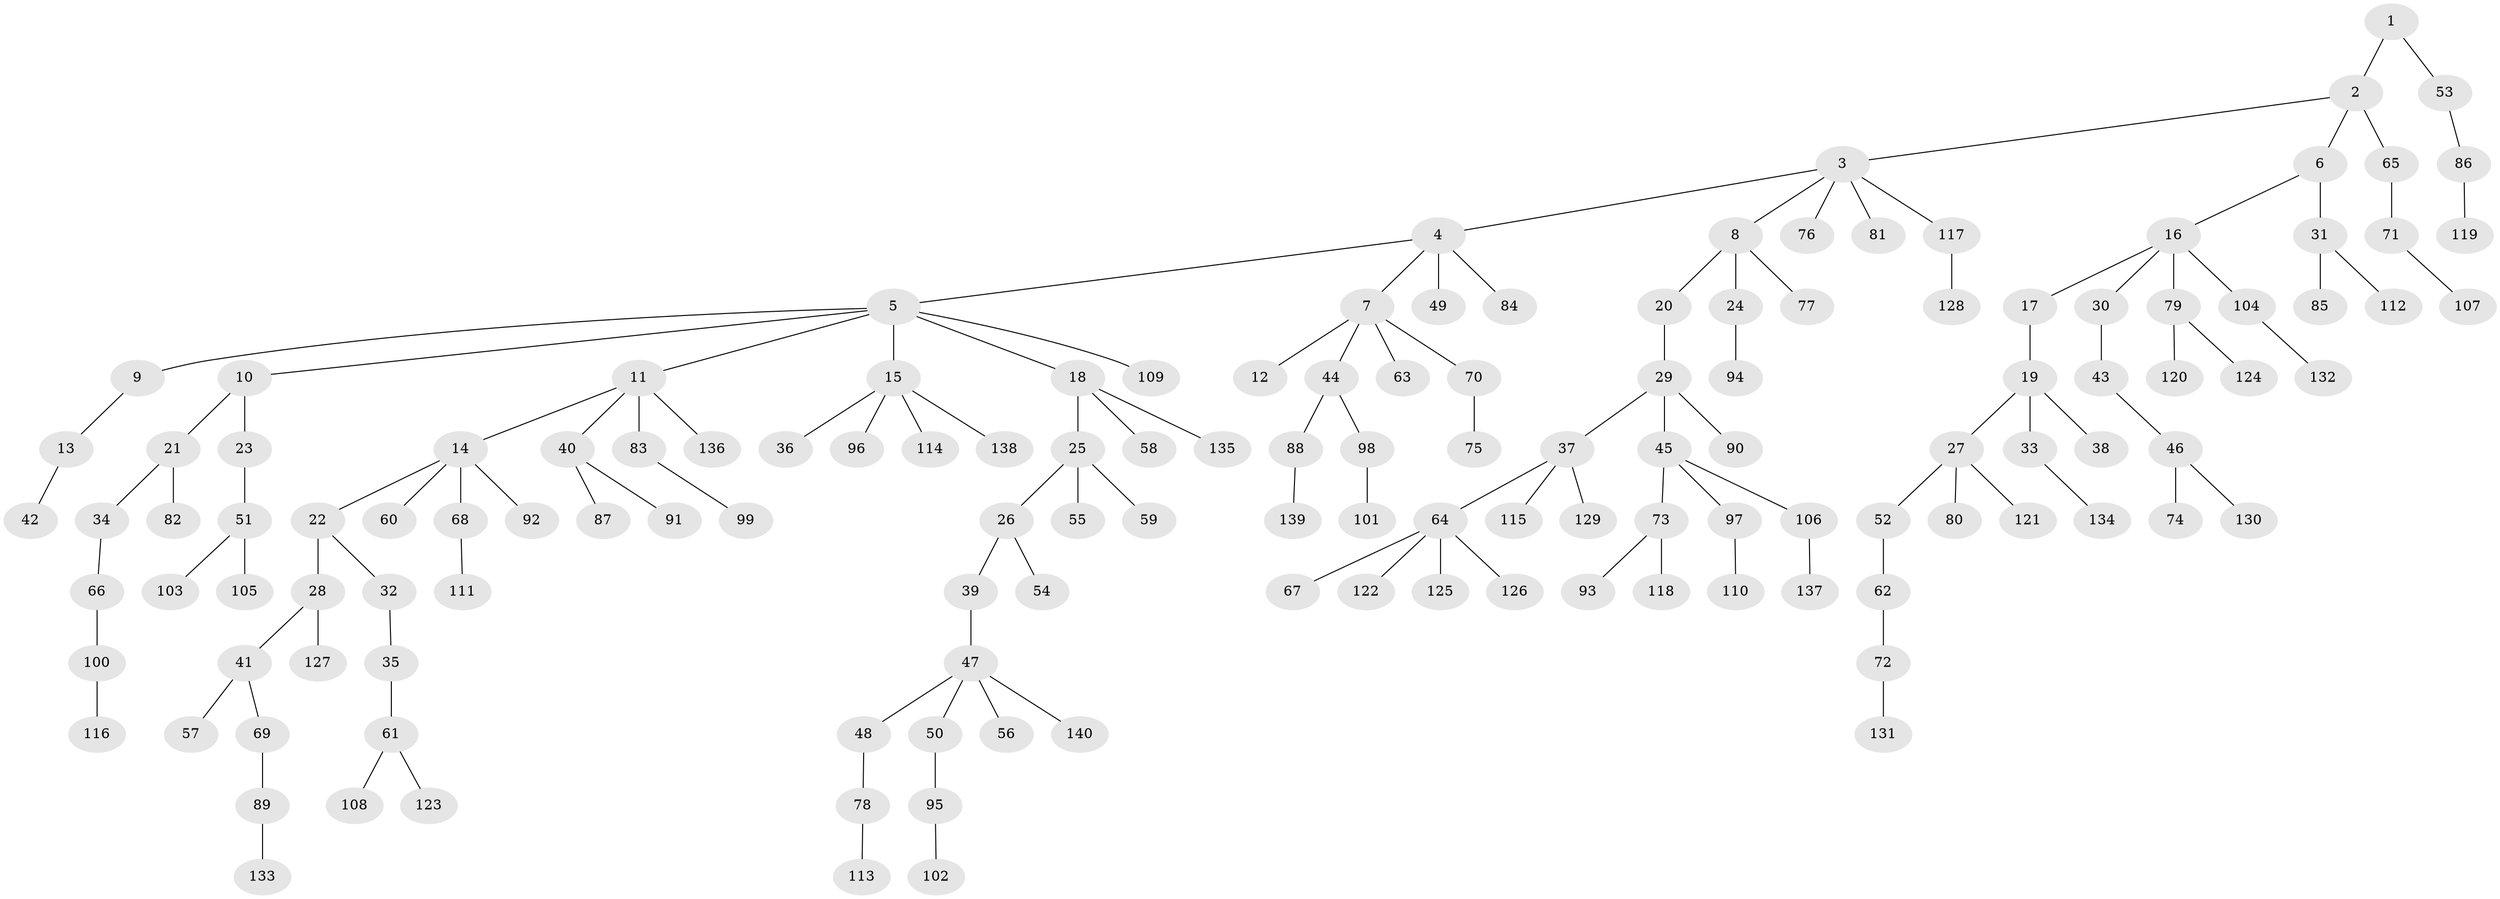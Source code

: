 // coarse degree distribution, {2: 0.32142857142857145, 4: 0.07142857142857142, 3: 0.17857142857142858, 5: 0.017857142857142856, 1: 0.4107142857142857}
// Generated by graph-tools (version 1.1) at 2025/51/03/04/25 22:51:36]
// undirected, 140 vertices, 139 edges
graph export_dot {
  node [color=gray90,style=filled];
  1;
  2;
  3;
  4;
  5;
  6;
  7;
  8;
  9;
  10;
  11;
  12;
  13;
  14;
  15;
  16;
  17;
  18;
  19;
  20;
  21;
  22;
  23;
  24;
  25;
  26;
  27;
  28;
  29;
  30;
  31;
  32;
  33;
  34;
  35;
  36;
  37;
  38;
  39;
  40;
  41;
  42;
  43;
  44;
  45;
  46;
  47;
  48;
  49;
  50;
  51;
  52;
  53;
  54;
  55;
  56;
  57;
  58;
  59;
  60;
  61;
  62;
  63;
  64;
  65;
  66;
  67;
  68;
  69;
  70;
  71;
  72;
  73;
  74;
  75;
  76;
  77;
  78;
  79;
  80;
  81;
  82;
  83;
  84;
  85;
  86;
  87;
  88;
  89;
  90;
  91;
  92;
  93;
  94;
  95;
  96;
  97;
  98;
  99;
  100;
  101;
  102;
  103;
  104;
  105;
  106;
  107;
  108;
  109;
  110;
  111;
  112;
  113;
  114;
  115;
  116;
  117;
  118;
  119;
  120;
  121;
  122;
  123;
  124;
  125;
  126;
  127;
  128;
  129;
  130;
  131;
  132;
  133;
  134;
  135;
  136;
  137;
  138;
  139;
  140;
  1 -- 2;
  1 -- 53;
  2 -- 3;
  2 -- 6;
  2 -- 65;
  3 -- 4;
  3 -- 8;
  3 -- 76;
  3 -- 81;
  3 -- 117;
  4 -- 5;
  4 -- 7;
  4 -- 49;
  4 -- 84;
  5 -- 9;
  5 -- 10;
  5 -- 11;
  5 -- 15;
  5 -- 18;
  5 -- 109;
  6 -- 16;
  6 -- 31;
  7 -- 12;
  7 -- 44;
  7 -- 63;
  7 -- 70;
  8 -- 20;
  8 -- 24;
  8 -- 77;
  9 -- 13;
  10 -- 21;
  10 -- 23;
  11 -- 14;
  11 -- 40;
  11 -- 83;
  11 -- 136;
  13 -- 42;
  14 -- 22;
  14 -- 60;
  14 -- 68;
  14 -- 92;
  15 -- 36;
  15 -- 96;
  15 -- 114;
  15 -- 138;
  16 -- 17;
  16 -- 30;
  16 -- 79;
  16 -- 104;
  17 -- 19;
  18 -- 25;
  18 -- 58;
  18 -- 135;
  19 -- 27;
  19 -- 33;
  19 -- 38;
  20 -- 29;
  21 -- 34;
  21 -- 82;
  22 -- 28;
  22 -- 32;
  23 -- 51;
  24 -- 94;
  25 -- 26;
  25 -- 55;
  25 -- 59;
  26 -- 39;
  26 -- 54;
  27 -- 52;
  27 -- 80;
  27 -- 121;
  28 -- 41;
  28 -- 127;
  29 -- 37;
  29 -- 45;
  29 -- 90;
  30 -- 43;
  31 -- 85;
  31 -- 112;
  32 -- 35;
  33 -- 134;
  34 -- 66;
  35 -- 61;
  37 -- 64;
  37 -- 115;
  37 -- 129;
  39 -- 47;
  40 -- 87;
  40 -- 91;
  41 -- 57;
  41 -- 69;
  43 -- 46;
  44 -- 88;
  44 -- 98;
  45 -- 73;
  45 -- 97;
  45 -- 106;
  46 -- 74;
  46 -- 130;
  47 -- 48;
  47 -- 50;
  47 -- 56;
  47 -- 140;
  48 -- 78;
  50 -- 95;
  51 -- 103;
  51 -- 105;
  52 -- 62;
  53 -- 86;
  61 -- 108;
  61 -- 123;
  62 -- 72;
  64 -- 67;
  64 -- 122;
  64 -- 125;
  64 -- 126;
  65 -- 71;
  66 -- 100;
  68 -- 111;
  69 -- 89;
  70 -- 75;
  71 -- 107;
  72 -- 131;
  73 -- 93;
  73 -- 118;
  78 -- 113;
  79 -- 120;
  79 -- 124;
  83 -- 99;
  86 -- 119;
  88 -- 139;
  89 -- 133;
  95 -- 102;
  97 -- 110;
  98 -- 101;
  100 -- 116;
  104 -- 132;
  106 -- 137;
  117 -- 128;
}
